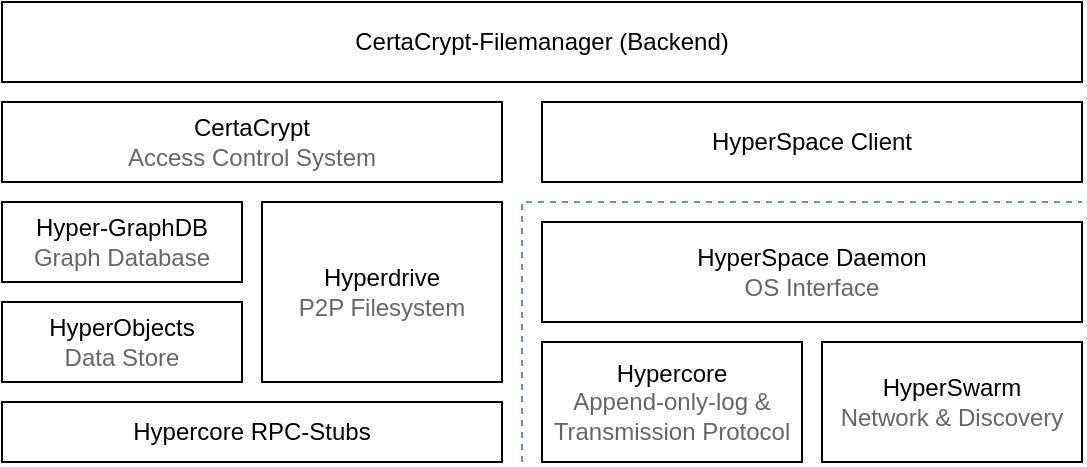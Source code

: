 <mxfile version="14.5.1" type="device"><diagram id="4aoFPgYlSENYM1Jobq7R" name="Seite-1"><mxGraphModel dx="622" dy="553" grid="1" gridSize="10" guides="1" tooltips="1" connect="1" arrows="1" fold="1" page="1" pageScale="1" pageWidth="827" pageHeight="1169" math="0" shadow="0"><root><mxCell id="0"/><mxCell id="1" parent="0"/><mxCell id="7DO14Onso4uE_j0F9a88-1" value="CertaCrypt&lt;br&gt;&lt;font color=&quot;#666666&quot;&gt;Access Control System&lt;/font&gt;" style="rounded=0;whiteSpace=wrap;html=1;" parent="1" vertex="1"><mxGeometry x="210" y="290" width="250" height="40" as="geometry"/></mxCell><mxCell id="7DO14Onso4uE_j0F9a88-2" value="Hyper-GraphDB&lt;br&gt;&lt;font color=&quot;#666666&quot;&gt;Graph Database&lt;/font&gt;" style="rounded=0;whiteSpace=wrap;html=1;" parent="1" vertex="1"><mxGeometry x="210" y="340" width="120" height="40" as="geometry"/></mxCell><mxCell id="7DO14Onso4uE_j0F9a88-3" value="HyperObjects&lt;br&gt;&lt;font color=&quot;#666666&quot;&gt;Data Store&lt;/font&gt;" style="rounded=0;whiteSpace=wrap;html=1;" parent="1" vertex="1"><mxGeometry x="210" y="390" width="120" height="40" as="geometry"/></mxCell><mxCell id="7DO14Onso4uE_j0F9a88-4" value="Hypercore&lt;br&gt;&lt;font color=&quot;#666666&quot;&gt;Append-only-log &amp;amp; Transmission Protocol&lt;/font&gt;" style="rounded=0;whiteSpace=wrap;html=1;" parent="1" vertex="1"><mxGeometry x="480" y="410" width="130" height="60" as="geometry"/></mxCell><mxCell id="7DO14Onso4uE_j0F9a88-5" value="Hyperdrive&lt;br&gt;&lt;font color=&quot;#666666&quot;&gt;P2P Filesystem&lt;/font&gt;" style="rounded=0;whiteSpace=wrap;html=1;" parent="1" vertex="1"><mxGeometry x="340" y="340" width="120" height="90" as="geometry"/></mxCell><mxCell id="7DO14Onso4uE_j0F9a88-8" value="CertaCrypt-Filemanager (Backend)" style="whiteSpace=wrap;html=1;" parent="1" vertex="1"><mxGeometry x="210" y="240" width="540" height="40" as="geometry"/></mxCell><mxCell id="7DO14Onso4uE_j0F9a88-9" value="HyperSpace Daemon&lt;br&gt;&lt;font color=&quot;#666666&quot;&gt;OS Interface&lt;br&gt;&lt;/font&gt;" style="whiteSpace=wrap;html=1;" parent="1" vertex="1"><mxGeometry x="480" y="350" width="270" height="50" as="geometry"/></mxCell><mxCell id="7DO14Onso4uE_j0F9a88-10" value="HyperSwarm&lt;br&gt;&lt;font color=&quot;#666666&quot;&gt;Network &amp;amp; Discovery&lt;/font&gt;" style="whiteSpace=wrap;html=1;" parent="1" vertex="1"><mxGeometry x="620" y="410" width="130" height="60" as="geometry"/></mxCell><mxCell id="gWArubb2j8e61mjaU3iM-1" value="" style="endArrow=none;dashed=1;html=1;edgeStyle=orthogonalEdgeStyle;fillColor=#dae8fc;strokeColor=#6c8ebf;rounded=0;" edge="1" parent="1"><mxGeometry width="50" height="50" relative="1" as="geometry"><mxPoint x="470" y="470" as="sourcePoint"/><mxPoint x="750" y="340" as="targetPoint"/><Array as="points"><mxPoint x="470" y="340"/><mxPoint x="750" y="340"/></Array></mxGeometry></mxCell><mxCell id="gWArubb2j8e61mjaU3iM-3" value="Hypercore RPC-Stubs" style="rounded=0;whiteSpace=wrap;html=1;" vertex="1" parent="1"><mxGeometry x="210" y="440" width="250" height="30" as="geometry"/></mxCell><mxCell id="gWArubb2j8e61mjaU3iM-6" value="HyperSpace Client" style="whiteSpace=wrap;html=1;" vertex="1" parent="1"><mxGeometry x="480" y="290" width="270" height="40" as="geometry"/></mxCell></root></mxGraphModel></diagram></mxfile>